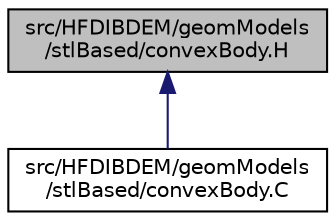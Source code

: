 digraph "src/HFDIBDEM/geomModels/stlBased/convexBody.H"
{
 // LATEX_PDF_SIZE
  edge [fontname="Helvetica",fontsize="10",labelfontname="Helvetica",labelfontsize="10"];
  node [fontname="Helvetica",fontsize="10",shape=record];
  Node1 [label="src/HFDIBDEM/geomModels\l/stlBased/convexBody.H",height=0.2,width=0.4,color="black", fillcolor="grey75", style="filled", fontcolor="black",tooltip=" "];
  Node1 -> Node2 [dir="back",color="midnightblue",fontsize="10",style="solid",fontname="Helvetica"];
  Node2 [label="src/HFDIBDEM/geomModels\l/stlBased/convexBody.C",height=0.2,width=0.4,color="black", fillcolor="white", style="filled",URL="$geomModels_2stlBased_2convexBody_8C.html",tooltip=" "];
}
